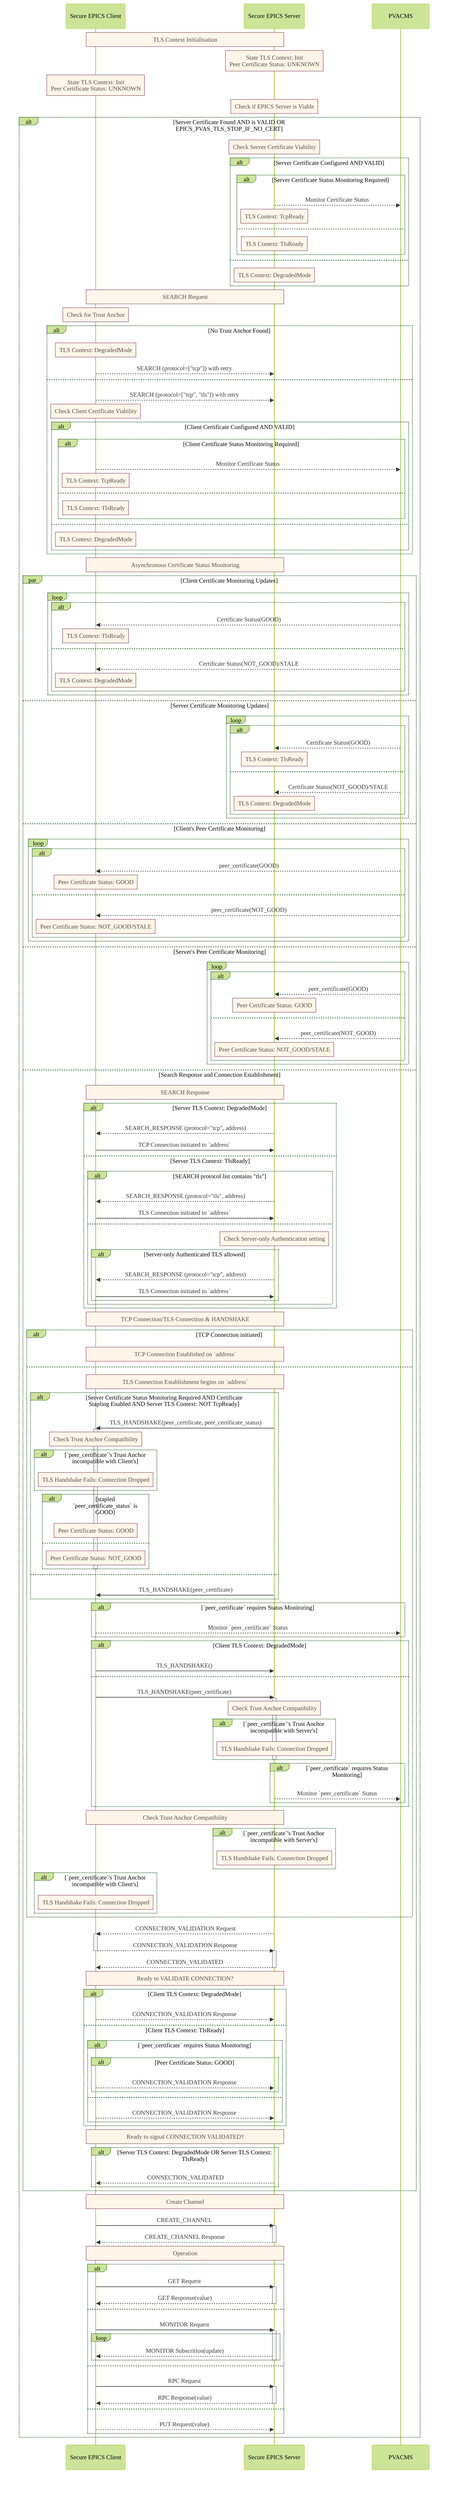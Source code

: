 %%{init: {
    'theme': 'forest',
    'themeVariables': {
        'noteBkgColor': '#fff6e9',
        'noteBorderColor': '#7c334f',
        'noteTextColor': '#544943',
        'fontFamily': 'Georgia Serif',
        'fontSize': '12px',
        'messageFontSize': '12px',
        'noteFontSize': '12px',
        'actorFontSize': '14px',
        'width': 1200,
        'boxMargin': 20,
        'messageMargin': 40
    }
}}%%
sequenceDiagram
    participant Agent as Secure EPICS Client
    participant Peer as Secure EPICS Server
    participant PVACMS as PVACMS

    Note over Agent,Peer: TLS Context Initialisation
    Note over Peer: State TLS Context: Init<br>Peer Certificate Status: UNKNOWN
    Note over Agent: State TLS Context: Init<br>Peer Certificate Status: UNKNOWN

    % Check Server Phase
    Note over Peer: Check if EPICS Server is Viable
    alt Server Certificate Found AND is VALID OR EPICS_PVAS_TLS_STOP_IF_NO_CERT
        %% Server Cert Validation Phase
        Note over Peer: Check Server Certificate Viability
        alt Server Certificate Configured AND VALID
            alt Server Certificate Status Monitoring Required
                Peer-->>PVACMS: Monitor Certificate Status
                Note over Peer: TLS Context: TcpReady
            else
                Note over Peer: TLS Context: TlsReady
            end
        else
            Note over Peer: TLS Context: DegradedMode
        end

        Note over Agent,Peer: SEARCH Request
        %% Trust Validation Phase
        Note over Agent: Check for Trust Anchor
        alt No Trust Anchor Found
            Note over Agent: TLS Context: DegradedMode
            Agent-->>Peer: SEARCH (protocol=["tcp"]) with retry
        else
            Agent-->>Peer: SEARCH (protocol=["tcp", "tls"]) with retry
            %% Client Cert Validation Phase
            Note over Agent: Check Client Certificate Viability
            alt Client Certificate Configured AND VALID
                alt Client Certificate Status Monitoring Required
                    Agent-->>PVACMS: Monitor Certificate Status
                    Note over Agent: TLS Context: TcpReady
                else
                    Note over Agent: TLS Context: TlsReady
                end
            else
                Note over Agent: TLS Context: DegradedMode
            end
        end

        Note over Agent,Peer: Asynchronous Certificate Status Monitoring
        par Client Certificate Monitoring Updates
            loop
                alt
                    PVACMS-->>Agent: Certificate Status(GOOD)
                    Note over Agent: TLS Context: TlsReady
                else
                    PVACMS-->>Agent: Certificate Status(NOT_GOOD)/STALE
                    Note over Agent: TLS Context: DegradedMode
                end
            end
        and Server Certificate Monitoring Updates
            loop
                alt
                    PVACMS-->>Peer: Certificate Status(GOOD)
                    Note over Peer: TLS Context: TlsReady
                else
                    PVACMS-->>Peer: Certificate Status(NOT_GOOD)/STALE
                    Note over Peer: TLS Context: DegradedMode
                end
            end
        and Client's Peer Certificate Monitoring
            loop
                alt
                    PVACMS-->>Agent: peer_certificate(GOOD)
                    Note over Agent: Peer Certificate Status: GOOD
                else
                    PVACMS-->>Agent: peer_certificate(NOT_GOOD)
                    Note over Agent: Peer Certificate Status: NOT_GOOD/STALE
                end
            end
        and Server's Peer Certificate Monitoring
            loop
                alt
                    PVACMS-->>Peer: peer_certificate(GOOD)
                    Note over Peer: Peer Certificate Status: GOOD
                else
                    PVACMS-->>Peer: peer_certificate(NOT_GOOD)
                    Note over Peer: Peer Certificate Status: NOT_GOOD/STALE
                end
            end
        and Search Response and Connection Establishment

            Note over Agent,Peer: SEARCH Response
            %% Server Response determination Phase
            alt Server TLS Context: DegradedMode
                Peer-->>Agent: SEARCH_RESPONSE (protocol="tcp", address)
                Agent->>Peer: TCP Connection initiated to `address`
            else Server TLS Context: TlsReady
                alt SEARCH protocol list contains "tls"
                    Peer-->>Agent: SEARCH_RESPONSE (protocol="tls", address)
                    Agent->>Peer: TLS Connection initiated to `address`
                else
                    Note over Peer: Check Server-only Authentication setting
                    alt Server-only Authenticated TLS allowed
                        Peer-->>Agent: SEARCH_RESPONSE (protocol="tcp", address)
                        Agent->>Peer: TLS Connection initiated to `address`
                    end
                end
            end

            % Connection Establishment Phase
            Note over Agent,Peer: TCP Connection/TLS Connection & HANDSHAKE
            alt TCP Connection initiated
                Note over Agent, Peer: TCP Connection Established on `address`
            else
                Note over Agent,Peer: TLS Connection Establishment begins on `address`
                alt Server Certificate Status Monitoring Required AND Certificate Stapling Enabled AND Server TLS Context: NOT TcpReady
                    Peer->>Agent: TLS_HANDSHAKE(peer_certificate, peer_certificate_status)
                    activate Agent
                    Note over Agent: Check Trust Anchor Compatibility
                    alt `peer_certificate`'s Trust Anchor incompatible with Client's
                        Note over Agent: TLS Handshake Fails: Connection Dropped
                    end
                    alt stapled `peer_certificate_status` is GOOD
                        Note over Agent: Peer Certificate Status: GOOD
                    else
                        Note over Agent: Peer Certificate Status: NOT_GOOD
                    end
                    deactivate Agent
                else
                    Peer->>Agent: TLS_HANDSHAKE(peer_certificate)
                end

                alt `peer_certificate` requires Status Monitoring
                    Agent-->>PVACMS: Monitor `peer_certificate` Status
                end

                alt Client TLS Context: DegradedMode
                    Agent->>Peer: TLS_HANDSHAKE()
                else
                    Agent->>Peer: TLS_HANDSHAKE(peer_certificate)
                    activate Peer
                    Note over Peer: Check Trust Anchor Compatibility
                    alt `peer_certificate`'s Trust Anchor incompatible with Server's
                        Note over Peer: TLS Handshake Fails: Connection Dropped
                    end
                    deactivate Peer
                    alt `peer_certificate` requires Status Monitoring
                        Peer-->>PVACMS: Monitor `peer_certificate` Status
                    end
                end

                Note over Agent,Peer: Check Trust Anchor Compatibility
                alt `peer_certificate`'s Trust Anchor incompatible with Server's
                    Note over Peer: TLS Handshake Fails: Connection Dropped
                end

                alt `peer_certificate`'s Trust Anchor incompatible with Client's
                    Note over Agent: TLS Handshake Fails: Connection Dropped
                end

            end

            %% Connection Validation Phase
            Peer-->>Agent: CONNECTION_VALIDATION Request
            activate Agent
            Agent-->>Peer: CONNECTION_VALIDATION Response
            deactivate Agent
            activate Peer
            Peer-->>Agent: CONNECTION_VALIDATED
            deactivate Peer

            Note over Agent,Peer: Ready to VALIDATE CONNECTION?
            alt Client TLS Context: DegradedMode
                Agent-->>Peer: CONNECTION_VALIDATION Response
            else Client TLS Context: TlsReady
                alt `peer_certificate` requires Status Monitoring
                    alt Peer Certificate Status: GOOD
                        Agent-->>Peer: CONNECTION_VALIDATION Response
                    end
                else
                    Agent-->>Peer: CONNECTION_VALIDATION Response
                end
            end

            Note over Agent,Peer: Ready to signal CONNECTION VALIDATED?
            alt Server TLS Context: DegradedMode OR Server TLS Context: TlsReady
                Peer-->>Agent: CONNECTION_VALIDATED
            end
        end

        Note over Agent,Peer: Create Channel
        %% Channel Creation
        Agent->>Peer: CREATE_CHANNEL
        activate Peer
        Peer-->>Agent: CREATE_CHANNEL Response
        deactivate Peer

        Note over Agent,Peer: Operation
        %% Operations
        alt
            Agent->>Peer: GET Request
            activate Peer
            Peer-->>Agent: GET Response(value)
            deactivate Peer
        else
            Agent->>Peer: MONITOR Request
            activate Peer
            loop
                Peer-->>Agent: MONITOR Subscrition(update)
            end
            deactivate Peer
        else
            Agent->>Peer: RPC Request
            activate Peer
            Peer-->>Agent: RPC Response(value)
            deactivate Peer
        else
            Agent-->>Peer: PUT Request(value)
        end
    end